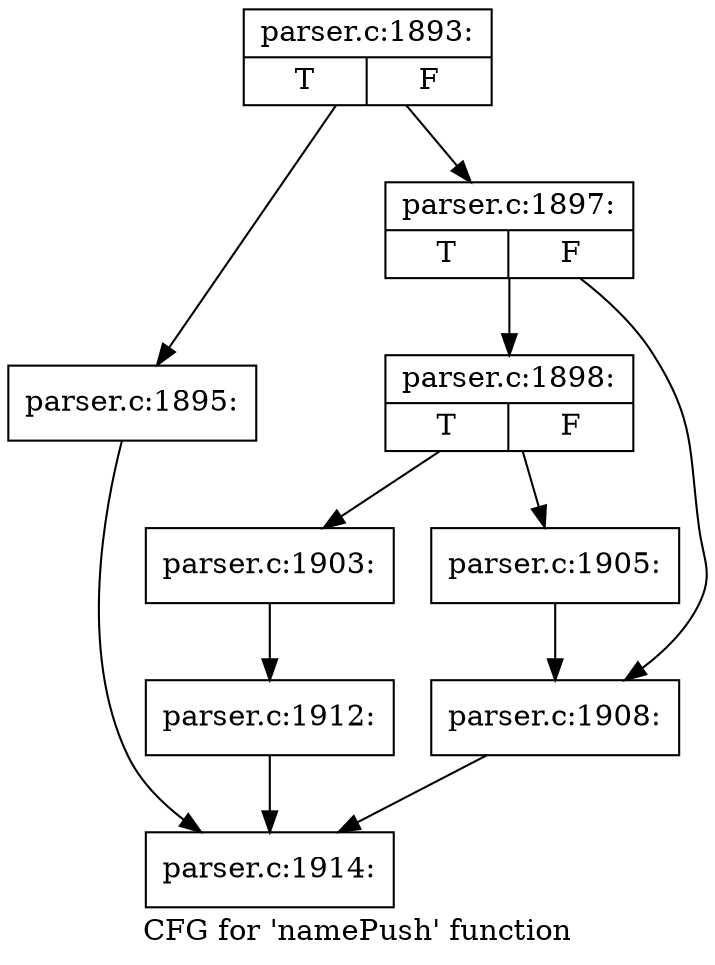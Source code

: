 digraph "CFG for 'namePush' function" {
	label="CFG for 'namePush' function";

	Node0x5774530 [shape=record,label="{parser.c:1893:|{<s0>T|<s1>F}}"];
	Node0x5774530 -> Node0x5774380;
	Node0x5774530 -> Node0x57743d0;
	Node0x5774380 [shape=record,label="{parser.c:1895:}"];
	Node0x5774380 -> Node0x576d530;
	Node0x57743d0 [shape=record,label="{parser.c:1897:|{<s0>T|<s1>F}}"];
	Node0x57743d0 -> Node0x5775330;
	Node0x57743d0 -> Node0x5775380;
	Node0x5775330 [shape=record,label="{parser.c:1898:|{<s0>T|<s1>F}}"];
	Node0x5775330 -> Node0x57765b0;
	Node0x5775330 -> Node0x5776600;
	Node0x57765b0 [shape=record,label="{parser.c:1903:}"];
	Node0x57765b0 -> Node0x57767f0;
	Node0x5776600 [shape=record,label="{parser.c:1905:}"];
	Node0x5776600 -> Node0x5775380;
	Node0x5775380 [shape=record,label="{parser.c:1908:}"];
	Node0x5775380 -> Node0x576d530;
	Node0x57767f0 [shape=record,label="{parser.c:1912:}"];
	Node0x57767f0 -> Node0x576d530;
	Node0x576d530 [shape=record,label="{parser.c:1914:}"];
}
